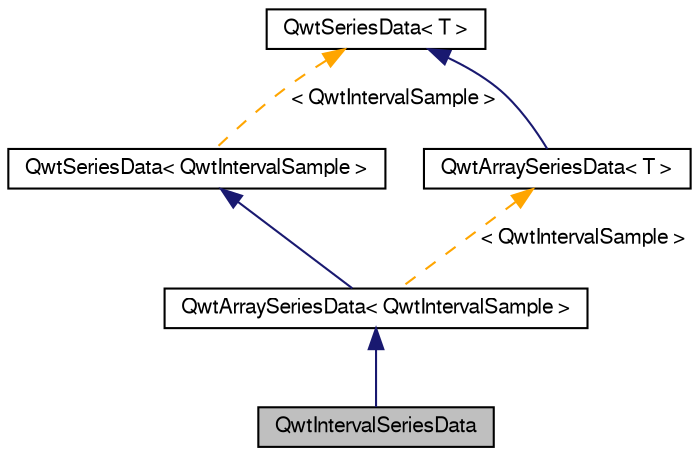 digraph G
{
  edge [fontname="FreeSans",fontsize="10",labelfontname="FreeSans",labelfontsize="10"];
  node [fontname="FreeSans",fontsize="10",shape=record];
  Node1 [label="QwtIntervalSeriesData",height=0.2,width=0.4,color="black", fillcolor="grey75", style="filled" fontcolor="black"];
  Node2 -> Node1 [dir="back",color="midnightblue",fontsize="10",style="solid",fontname="FreeSans"];
  Node2 [label="QwtArraySeriesData\< QwtIntervalSample \>",height=0.2,width=0.4,color="black", fillcolor="white", style="filled",URL="$class_qwt_array_series_data.html"];
  Node3 -> Node2 [dir="back",color="midnightblue",fontsize="10",style="solid",fontname="FreeSans"];
  Node3 [label="QwtSeriesData\< QwtIntervalSample \>",height=0.2,width=0.4,color="black", fillcolor="white", style="filled",URL="$class_qwt_series_data.html"];
  Node4 -> Node3 [dir="back",color="orange",fontsize="10",style="dashed",label=" \< QwtIntervalSample \>" ,fontname="FreeSans"];
  Node4 [label="QwtSeriesData\< T \>",height=0.2,width=0.4,color="black", fillcolor="white", style="filled",URL="$class_qwt_series_data.html",tooltip="Abstract interface for iterating over samples."];
  Node5 -> Node2 [dir="back",color="orange",fontsize="10",style="dashed",label=" \< QwtIntervalSample \>" ,fontname="FreeSans"];
  Node5 [label="QwtArraySeriesData\< T \>",height=0.2,width=0.4,color="black", fillcolor="white", style="filled",URL="$class_qwt_array_series_data.html",tooltip="Template class for data, that is organized as QVector."];
  Node4 -> Node5 [dir="back",color="midnightblue",fontsize="10",style="solid",fontname="FreeSans"];
}
